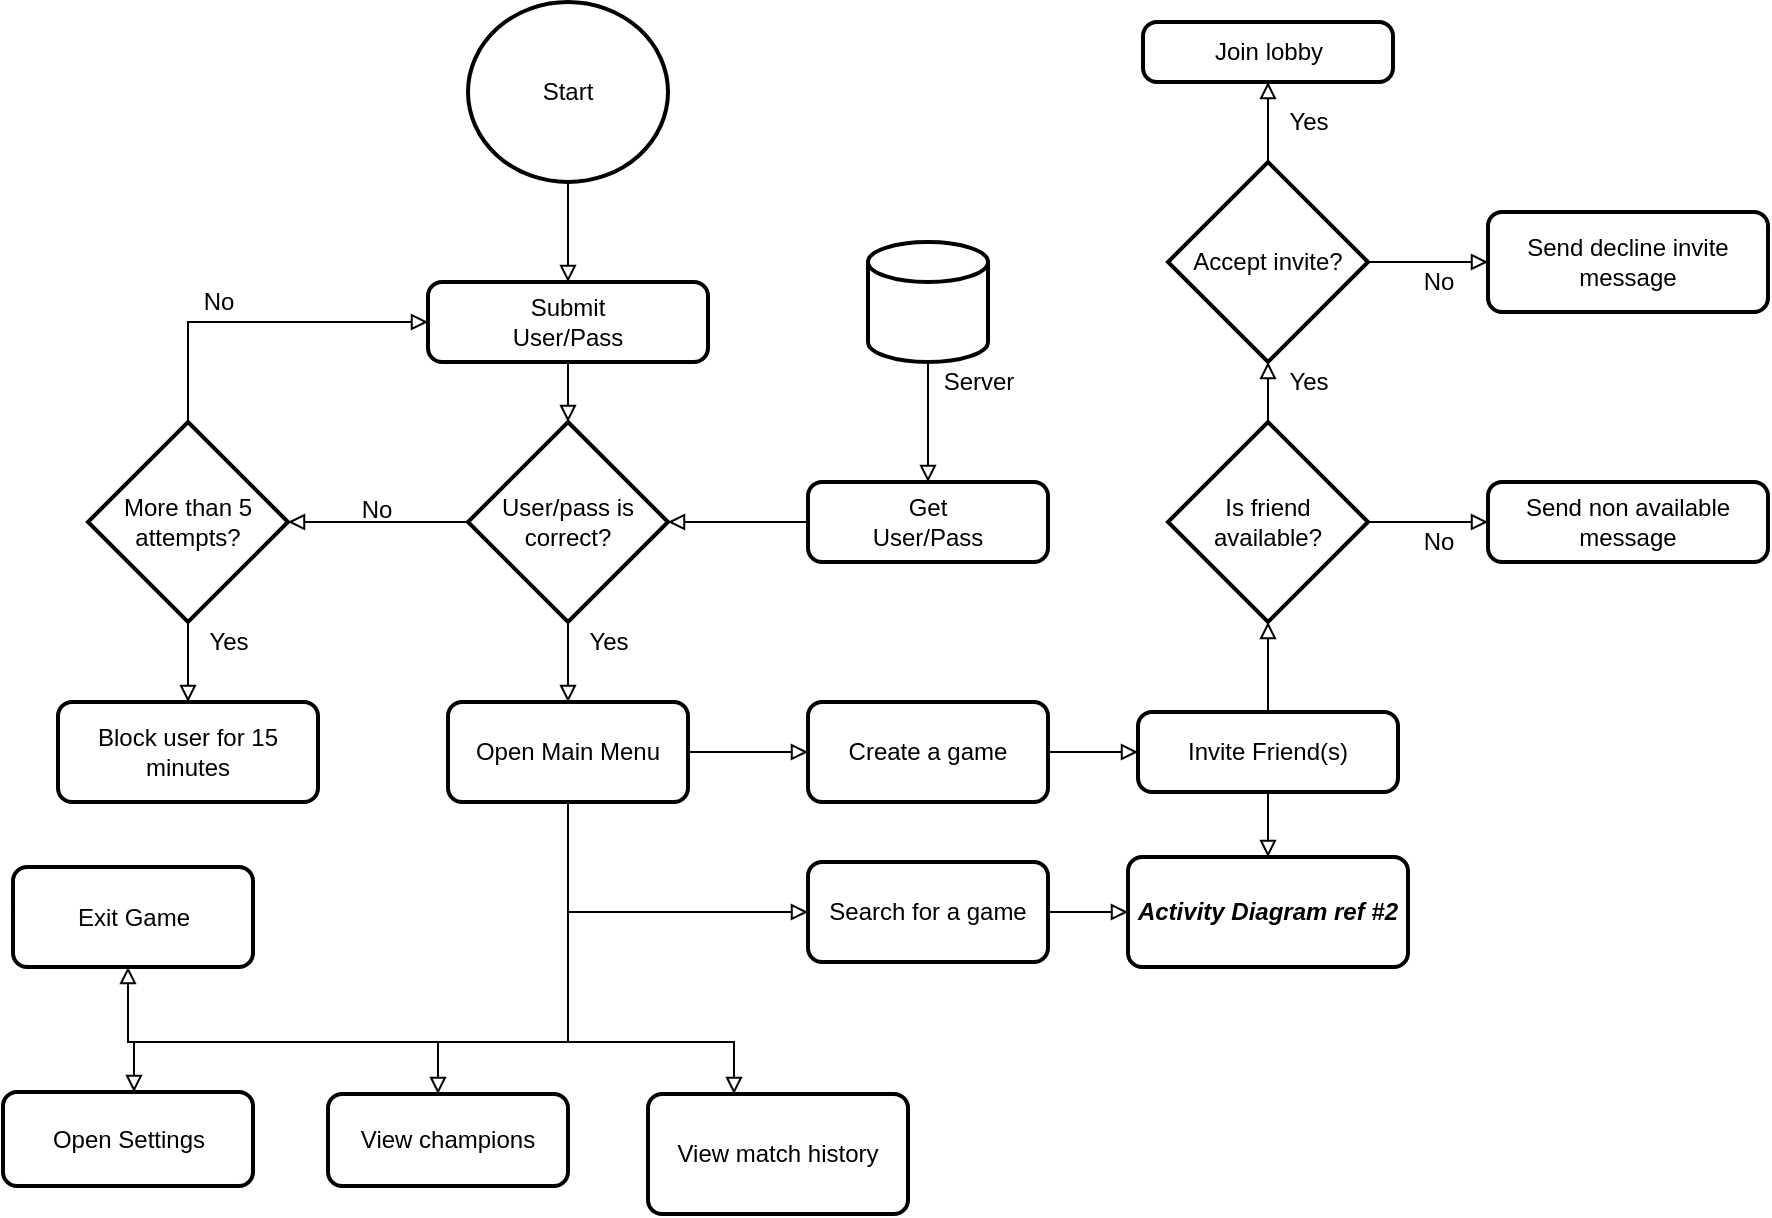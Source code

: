 <mxfile version="12.6.6" type="device"><diagram id="C5RBs43oDa-KdzZeNtuy" name="Page-1"><mxGraphModel dx="1422" dy="1963" grid="1" gridSize="10" guides="1" tooltips="1" connect="1" arrows="1" fold="1" page="1" pageScale="1" pageWidth="827" pageHeight="1169" math="0" shadow="0"><root><mxCell id="WIyWlLk6GJQsqaUBKTNV-0"/><mxCell id="WIyWlLk6GJQsqaUBKTNV-1" parent="WIyWlLk6GJQsqaUBKTNV-0"/><mxCell id="FzfJNvPEyeSeg-naQOEm-0" value="" style="strokeWidth=2;html=1;shape=mxgraph.flowchart.database;whiteSpace=wrap;" vertex="1" parent="WIyWlLk6GJQsqaUBKTNV-1"><mxGeometry x="480" y="90" width="60" height="60" as="geometry"/></mxCell><mxCell id="FzfJNvPEyeSeg-naQOEm-1" value="Server" style="text;html=1;align=center;verticalAlign=middle;resizable=0;points=[];autosize=1;" vertex="1" parent="WIyWlLk6GJQsqaUBKTNV-1"><mxGeometry x="510" y="150" width="50" height="20" as="geometry"/></mxCell><mxCell id="FzfJNvPEyeSeg-naQOEm-11" style="edgeStyle=orthogonalEdgeStyle;rounded=0;orthogonalLoop=1;jettySize=auto;html=1;exitX=0;exitY=0.5;exitDx=0;exitDy=0;exitPerimeter=0;entryX=1;entryY=0.5;entryDx=0;entryDy=0;entryPerimeter=0;endArrow=block;endFill=0;" edge="1" parent="WIyWlLk6GJQsqaUBKTNV-1" source="FzfJNvPEyeSeg-naQOEm-2" target="FzfJNvPEyeSeg-naQOEm-10"><mxGeometry relative="1" as="geometry"/></mxCell><mxCell id="FzfJNvPEyeSeg-naQOEm-20" style="edgeStyle=orthogonalEdgeStyle;rounded=0;orthogonalLoop=1;jettySize=auto;html=1;exitX=0.5;exitY=1;exitDx=0;exitDy=0;exitPerimeter=0;entryX=0.5;entryY=0;entryDx=0;entryDy=0;endArrow=block;endFill=0;" edge="1" parent="WIyWlLk6GJQsqaUBKTNV-1" source="FzfJNvPEyeSeg-naQOEm-2" target="FzfJNvPEyeSeg-naQOEm-19"><mxGeometry relative="1" as="geometry"/></mxCell><mxCell id="FzfJNvPEyeSeg-naQOEm-2" value="User/pass is&lt;br&gt;correct?" style="strokeWidth=2;html=1;shape=mxgraph.flowchart.decision;whiteSpace=wrap;" vertex="1" parent="WIyWlLk6GJQsqaUBKTNV-1"><mxGeometry x="280" y="180" width="100" height="100" as="geometry"/></mxCell><mxCell id="FzfJNvPEyeSeg-naQOEm-5" style="edgeStyle=orthogonalEdgeStyle;rounded=0;orthogonalLoop=1;jettySize=auto;html=1;exitX=0.5;exitY=1;exitDx=0;exitDy=0;entryX=0.5;entryY=0;entryDx=0;entryDy=0;entryPerimeter=0;endArrow=block;endFill=0;" edge="1" parent="WIyWlLk6GJQsqaUBKTNV-1" source="FzfJNvPEyeSeg-naQOEm-3" target="FzfJNvPEyeSeg-naQOEm-2"><mxGeometry relative="1" as="geometry"/></mxCell><mxCell id="FzfJNvPEyeSeg-naQOEm-3" value="Submit&lt;br&gt;User/Pass" style="rounded=1;whiteSpace=wrap;html=1;absoluteArcSize=1;arcSize=14;strokeWidth=2;" vertex="1" parent="WIyWlLk6GJQsqaUBKTNV-1"><mxGeometry x="260" y="110" width="140" height="40" as="geometry"/></mxCell><mxCell id="FzfJNvPEyeSeg-naQOEm-8" style="edgeStyle=orthogonalEdgeStyle;rounded=0;orthogonalLoop=1;jettySize=auto;html=1;exitX=0;exitY=0.5;exitDx=0;exitDy=0;endArrow=block;endFill=0;" edge="1" parent="WIyWlLk6GJQsqaUBKTNV-1" source="FzfJNvPEyeSeg-naQOEm-6" target="FzfJNvPEyeSeg-naQOEm-2"><mxGeometry relative="1" as="geometry"><mxPoint x="300" y="240" as="targetPoint"/></mxGeometry></mxCell><mxCell id="FzfJNvPEyeSeg-naQOEm-6" value="Get&lt;br&gt;User/Pass" style="rounded=1;whiteSpace=wrap;html=1;absoluteArcSize=1;arcSize=14;strokeWidth=2;" vertex="1" parent="WIyWlLk6GJQsqaUBKTNV-1"><mxGeometry x="450" y="210" width="120" height="40" as="geometry"/></mxCell><mxCell id="FzfJNvPEyeSeg-naQOEm-7" style="edgeStyle=orthogonalEdgeStyle;rounded=0;orthogonalLoop=1;jettySize=auto;html=1;endArrow=block;endFill=0;" edge="1" parent="WIyWlLk6GJQsqaUBKTNV-1" source="FzfJNvPEyeSeg-naQOEm-0" target="FzfJNvPEyeSeg-naQOEm-6"><mxGeometry relative="1" as="geometry"><mxPoint x="190" y="170" as="sourcePoint"/><mxPoint x="190" y="200" as="targetPoint"/><Array as="points"><mxPoint x="510" y="100"/></Array></mxGeometry></mxCell><mxCell id="FzfJNvPEyeSeg-naQOEm-13" style="edgeStyle=orthogonalEdgeStyle;rounded=0;orthogonalLoop=1;jettySize=auto;html=1;exitX=0.5;exitY=0;exitDx=0;exitDy=0;exitPerimeter=0;entryX=0;entryY=0.5;entryDx=0;entryDy=0;endArrow=block;endFill=0;" edge="1" parent="WIyWlLk6GJQsqaUBKTNV-1" source="FzfJNvPEyeSeg-naQOEm-10" target="FzfJNvPEyeSeg-naQOEm-3"><mxGeometry relative="1" as="geometry"/></mxCell><mxCell id="FzfJNvPEyeSeg-naQOEm-16" style="edgeStyle=orthogonalEdgeStyle;rounded=0;orthogonalLoop=1;jettySize=auto;html=1;exitX=0.5;exitY=1;exitDx=0;exitDy=0;exitPerimeter=0;endArrow=block;endFill=0;" edge="1" parent="WIyWlLk6GJQsqaUBKTNV-1" source="FzfJNvPEyeSeg-naQOEm-10" target="FzfJNvPEyeSeg-naQOEm-17"><mxGeometry relative="1" as="geometry"><mxPoint x="140" y="320" as="targetPoint"/></mxGeometry></mxCell><mxCell id="FzfJNvPEyeSeg-naQOEm-10" value="More than 5 attempts?" style="strokeWidth=2;html=1;shape=mxgraph.flowchart.decision;whiteSpace=wrap;" vertex="1" parent="WIyWlLk6GJQsqaUBKTNV-1"><mxGeometry x="90" y="180" width="100" height="100" as="geometry"/></mxCell><mxCell id="FzfJNvPEyeSeg-naQOEm-12" value="No" style="text;html=1;align=center;verticalAlign=middle;resizable=0;points=[];autosize=1;" vertex="1" parent="WIyWlLk6GJQsqaUBKTNV-1"><mxGeometry x="219" y="214" width="30" height="20" as="geometry"/></mxCell><mxCell id="FzfJNvPEyeSeg-naQOEm-14" value="No" style="text;html=1;align=center;verticalAlign=middle;resizable=0;points=[];autosize=1;" vertex="1" parent="WIyWlLk6GJQsqaUBKTNV-1"><mxGeometry x="140" y="110" width="30" height="20" as="geometry"/></mxCell><mxCell id="FzfJNvPEyeSeg-naQOEm-17" value="Block user for 15 minutes" style="rounded=1;whiteSpace=wrap;html=1;absoluteArcSize=1;arcSize=14;strokeWidth=2;" vertex="1" parent="WIyWlLk6GJQsqaUBKTNV-1"><mxGeometry x="75" y="320" width="130" height="50" as="geometry"/></mxCell><mxCell id="FzfJNvPEyeSeg-naQOEm-18" value="Yes" style="text;html=1;align=center;verticalAlign=middle;resizable=0;points=[];autosize=1;" vertex="1" parent="WIyWlLk6GJQsqaUBKTNV-1"><mxGeometry x="140" y="280" width="40" height="20" as="geometry"/></mxCell><mxCell id="FzfJNvPEyeSeg-naQOEm-23" style="edgeStyle=orthogonalEdgeStyle;rounded=0;orthogonalLoop=1;jettySize=auto;html=1;exitX=1;exitY=0.5;exitDx=0;exitDy=0;endArrow=block;endFill=0;" edge="1" parent="WIyWlLk6GJQsqaUBKTNV-1" source="FzfJNvPEyeSeg-naQOEm-19" target="FzfJNvPEyeSeg-naQOEm-22"><mxGeometry relative="1" as="geometry"/></mxCell><mxCell id="FzfJNvPEyeSeg-naQOEm-25" style="edgeStyle=orthogonalEdgeStyle;rounded=0;orthogonalLoop=1;jettySize=auto;html=1;exitX=0.5;exitY=1;exitDx=0;exitDy=0;entryX=0;entryY=0.5;entryDx=0;entryDy=0;endArrow=block;endFill=0;" edge="1" parent="WIyWlLk6GJQsqaUBKTNV-1" source="FzfJNvPEyeSeg-naQOEm-19" target="FzfJNvPEyeSeg-naQOEm-24"><mxGeometry relative="1" as="geometry"/></mxCell><mxCell id="FzfJNvPEyeSeg-naQOEm-53" style="edgeStyle=orthogonalEdgeStyle;rounded=0;orthogonalLoop=1;jettySize=auto;html=1;exitX=0.5;exitY=1;exitDx=0;exitDy=0;endArrow=block;endFill=0;" edge="1" parent="WIyWlLk6GJQsqaUBKTNV-1" source="FzfJNvPEyeSeg-naQOEm-19" target="FzfJNvPEyeSeg-naQOEm-52"><mxGeometry relative="1" as="geometry"><Array as="points"><mxPoint x="330" y="490"/><mxPoint x="113" y="490"/></Array></mxGeometry></mxCell><mxCell id="FzfJNvPEyeSeg-naQOEm-55" style="edgeStyle=orthogonalEdgeStyle;rounded=0;orthogonalLoop=1;jettySize=auto;html=1;exitX=0.5;exitY=1;exitDx=0;exitDy=0;endArrow=block;endFill=0;" edge="1" parent="WIyWlLk6GJQsqaUBKTNV-1" source="FzfJNvPEyeSeg-naQOEm-19" target="FzfJNvPEyeSeg-naQOEm-54"><mxGeometry relative="1" as="geometry"><Array as="points"><mxPoint x="330" y="490"/><mxPoint x="110" y="490"/></Array></mxGeometry></mxCell><mxCell id="FzfJNvPEyeSeg-naQOEm-57" style="edgeStyle=orthogonalEdgeStyle;rounded=0;orthogonalLoop=1;jettySize=auto;html=1;exitX=0.5;exitY=1;exitDx=0;exitDy=0;endArrow=block;endFill=0;" edge="1" parent="WIyWlLk6GJQsqaUBKTNV-1" source="FzfJNvPEyeSeg-naQOEm-19" target="FzfJNvPEyeSeg-naQOEm-56"><mxGeometry relative="1" as="geometry"><Array as="points"><mxPoint x="330" y="490"/><mxPoint x="265" y="490"/></Array></mxGeometry></mxCell><mxCell id="FzfJNvPEyeSeg-naQOEm-59" style="edgeStyle=orthogonalEdgeStyle;rounded=0;orthogonalLoop=1;jettySize=auto;html=1;exitX=0.5;exitY=1;exitDx=0;exitDy=0;endArrow=block;endFill=0;" edge="1" parent="WIyWlLk6GJQsqaUBKTNV-1" source="FzfJNvPEyeSeg-naQOEm-19" target="FzfJNvPEyeSeg-naQOEm-58"><mxGeometry relative="1" as="geometry"><Array as="points"><mxPoint x="330" y="490"/><mxPoint x="413" y="490"/></Array></mxGeometry></mxCell><mxCell id="FzfJNvPEyeSeg-naQOEm-19" value="Open Main Menu" style="rounded=1;whiteSpace=wrap;html=1;absoluteArcSize=1;arcSize=14;strokeWidth=2;" vertex="1" parent="WIyWlLk6GJQsqaUBKTNV-1"><mxGeometry x="270" y="320" width="120" height="50" as="geometry"/></mxCell><mxCell id="FzfJNvPEyeSeg-naQOEm-21" value="Yes" style="text;html=1;align=center;verticalAlign=middle;resizable=0;points=[];autosize=1;" vertex="1" parent="WIyWlLk6GJQsqaUBKTNV-1"><mxGeometry x="330" y="280" width="40" height="20" as="geometry"/></mxCell><mxCell id="FzfJNvPEyeSeg-naQOEm-30" style="edgeStyle=orthogonalEdgeStyle;rounded=0;orthogonalLoop=1;jettySize=auto;html=1;exitX=1;exitY=0.5;exitDx=0;exitDy=0;endArrow=block;endFill=0;" edge="1" parent="WIyWlLk6GJQsqaUBKTNV-1" source="FzfJNvPEyeSeg-naQOEm-22" target="FzfJNvPEyeSeg-naQOEm-29"><mxGeometry relative="1" as="geometry"/></mxCell><mxCell id="FzfJNvPEyeSeg-naQOEm-22" value="Create a game" style="rounded=1;whiteSpace=wrap;html=1;absoluteArcSize=1;arcSize=14;strokeWidth=2;" vertex="1" parent="WIyWlLk6GJQsqaUBKTNV-1"><mxGeometry x="450" y="320" width="120" height="50" as="geometry"/></mxCell><mxCell id="FzfJNvPEyeSeg-naQOEm-26" style="edgeStyle=orthogonalEdgeStyle;rounded=0;orthogonalLoop=1;jettySize=auto;html=1;exitX=1;exitY=0.5;exitDx=0;exitDy=0;endArrow=block;endFill=0;" edge="1" parent="WIyWlLk6GJQsqaUBKTNV-1" source="FzfJNvPEyeSeg-naQOEm-24" target="FzfJNvPEyeSeg-naQOEm-27"><mxGeometry relative="1" as="geometry"><mxPoint x="610" y="425" as="targetPoint"/></mxGeometry></mxCell><mxCell id="FzfJNvPEyeSeg-naQOEm-24" value="Search for a game" style="rounded=1;whiteSpace=wrap;html=1;absoluteArcSize=1;arcSize=14;strokeWidth=2;" vertex="1" parent="WIyWlLk6GJQsqaUBKTNV-1"><mxGeometry x="450" y="400" width="120" height="50" as="geometry"/></mxCell><mxCell id="FzfJNvPEyeSeg-naQOEm-27" value="&lt;b&gt;&lt;i&gt;Activity Diagram ref #2&lt;/i&gt;&lt;/b&gt;" style="rounded=1;whiteSpace=wrap;html=1;absoluteArcSize=1;arcSize=14;strokeWidth=2;" vertex="1" parent="WIyWlLk6GJQsqaUBKTNV-1"><mxGeometry x="610" y="397.5" width="140" height="55" as="geometry"/></mxCell><mxCell id="FzfJNvPEyeSeg-naQOEm-32" style="edgeStyle=orthogonalEdgeStyle;rounded=0;orthogonalLoop=1;jettySize=auto;html=1;exitX=0.5;exitY=0;exitDx=0;exitDy=0;endArrow=block;endFill=0;" edge="1" parent="WIyWlLk6GJQsqaUBKTNV-1" source="FzfJNvPEyeSeg-naQOEm-29" target="FzfJNvPEyeSeg-naQOEm-31"><mxGeometry relative="1" as="geometry"/></mxCell><mxCell id="FzfJNvPEyeSeg-naQOEm-44" style="edgeStyle=orthogonalEdgeStyle;rounded=0;orthogonalLoop=1;jettySize=auto;html=1;exitX=0.5;exitY=1;exitDx=0;exitDy=0;endArrow=block;endFill=0;" edge="1" parent="WIyWlLk6GJQsqaUBKTNV-1" source="FzfJNvPEyeSeg-naQOEm-29" target="FzfJNvPEyeSeg-naQOEm-27"><mxGeometry relative="1" as="geometry"/></mxCell><mxCell id="FzfJNvPEyeSeg-naQOEm-29" value="Invite Friend(s)" style="rounded=1;whiteSpace=wrap;html=1;absoluteArcSize=1;arcSize=14;strokeWidth=2;" vertex="1" parent="WIyWlLk6GJQsqaUBKTNV-1"><mxGeometry x="615" y="325" width="130" height="40" as="geometry"/></mxCell><mxCell id="FzfJNvPEyeSeg-naQOEm-35" value="" style="edgeStyle=orthogonalEdgeStyle;rounded=0;orthogonalLoop=1;jettySize=auto;html=1;endArrow=block;endFill=0;" edge="1" parent="WIyWlLk6GJQsqaUBKTNV-1" source="FzfJNvPEyeSeg-naQOEm-31" target="FzfJNvPEyeSeg-naQOEm-34"><mxGeometry relative="1" as="geometry"/></mxCell><mxCell id="FzfJNvPEyeSeg-naQOEm-47" style="edgeStyle=orthogonalEdgeStyle;rounded=0;orthogonalLoop=1;jettySize=auto;html=1;exitX=1;exitY=0.5;exitDx=0;exitDy=0;exitPerimeter=0;endArrow=block;endFill=0;" edge="1" parent="WIyWlLk6GJQsqaUBKTNV-1" source="FzfJNvPEyeSeg-naQOEm-31" target="FzfJNvPEyeSeg-naQOEm-46"><mxGeometry relative="1" as="geometry"/></mxCell><mxCell id="FzfJNvPEyeSeg-naQOEm-31" value="Is friend available?" style="strokeWidth=2;html=1;shape=mxgraph.flowchart.decision;whiteSpace=wrap;" vertex="1" parent="WIyWlLk6GJQsqaUBKTNV-1"><mxGeometry x="630" y="180" width="100" height="100" as="geometry"/></mxCell><mxCell id="FzfJNvPEyeSeg-naQOEm-36" style="edgeStyle=orthogonalEdgeStyle;rounded=0;orthogonalLoop=1;jettySize=auto;html=1;exitX=0.5;exitY=0;exitDx=0;exitDy=0;exitPerimeter=0;endArrow=block;endFill=0;" edge="1" parent="WIyWlLk6GJQsqaUBKTNV-1" source="FzfJNvPEyeSeg-naQOEm-34" target="FzfJNvPEyeSeg-naQOEm-37"><mxGeometry relative="1" as="geometry"><mxPoint x="675" as="targetPoint"/></mxGeometry></mxCell><mxCell id="FzfJNvPEyeSeg-naQOEm-50" style="edgeStyle=orthogonalEdgeStyle;rounded=0;orthogonalLoop=1;jettySize=auto;html=1;exitX=1;exitY=0.5;exitDx=0;exitDy=0;exitPerimeter=0;endArrow=block;endFill=0;" edge="1" parent="WIyWlLk6GJQsqaUBKTNV-1" source="FzfJNvPEyeSeg-naQOEm-34" target="FzfJNvPEyeSeg-naQOEm-49"><mxGeometry relative="1" as="geometry"/></mxCell><mxCell id="FzfJNvPEyeSeg-naQOEm-34" value="Accept invite?" style="strokeWidth=2;html=1;shape=mxgraph.flowchart.decision;whiteSpace=wrap;" vertex="1" parent="WIyWlLk6GJQsqaUBKTNV-1"><mxGeometry x="630" y="50" width="100" height="100" as="geometry"/></mxCell><mxCell id="FzfJNvPEyeSeg-naQOEm-37" value="Join lobby" style="rounded=1;whiteSpace=wrap;html=1;absoluteArcSize=1;arcSize=14;strokeWidth=2;" vertex="1" parent="WIyWlLk6GJQsqaUBKTNV-1"><mxGeometry x="617.5" y="-20" width="125" height="30" as="geometry"/></mxCell><mxCell id="FzfJNvPEyeSeg-naQOEm-38" value="Yes" style="text;html=1;align=center;verticalAlign=middle;resizable=0;points=[];autosize=1;" vertex="1" parent="WIyWlLk6GJQsqaUBKTNV-1"><mxGeometry x="680" y="20" width="40" height="20" as="geometry"/></mxCell><mxCell id="FzfJNvPEyeSeg-naQOEm-42" value="Yes" style="text;html=1;align=center;verticalAlign=middle;resizable=0;points=[];autosize=1;" vertex="1" parent="WIyWlLk6GJQsqaUBKTNV-1"><mxGeometry x="680" y="150" width="40" height="20" as="geometry"/></mxCell><mxCell id="FzfJNvPEyeSeg-naQOEm-46" value="Send non available message" style="rounded=1;whiteSpace=wrap;html=1;absoluteArcSize=1;arcSize=14;strokeWidth=2;" vertex="1" parent="WIyWlLk6GJQsqaUBKTNV-1"><mxGeometry x="790" y="210" width="140" height="40" as="geometry"/></mxCell><mxCell id="FzfJNvPEyeSeg-naQOEm-48" value="No" style="text;html=1;align=center;verticalAlign=middle;resizable=0;points=[];autosize=1;" vertex="1" parent="WIyWlLk6GJQsqaUBKTNV-1"><mxGeometry x="750" y="230" width="30" height="20" as="geometry"/></mxCell><mxCell id="FzfJNvPEyeSeg-naQOEm-49" value="Send decline invite message" style="rounded=1;whiteSpace=wrap;html=1;absoluteArcSize=1;arcSize=14;strokeWidth=2;" vertex="1" parent="WIyWlLk6GJQsqaUBKTNV-1"><mxGeometry x="790" y="75" width="140" height="50" as="geometry"/></mxCell><mxCell id="FzfJNvPEyeSeg-naQOEm-51" value="No" style="text;html=1;align=center;verticalAlign=middle;resizable=0;points=[];autosize=1;" vertex="1" parent="WIyWlLk6GJQsqaUBKTNV-1"><mxGeometry x="750" y="100" width="30" height="20" as="geometry"/></mxCell><mxCell id="FzfJNvPEyeSeg-naQOEm-52" value="Open Settings" style="rounded=1;whiteSpace=wrap;html=1;absoluteArcSize=1;arcSize=14;strokeWidth=2;" vertex="1" parent="WIyWlLk6GJQsqaUBKTNV-1"><mxGeometry x="47.5" y="515" width="125" height="47" as="geometry"/></mxCell><mxCell id="FzfJNvPEyeSeg-naQOEm-54" value="Exit Game" style="rounded=1;whiteSpace=wrap;html=1;absoluteArcSize=1;arcSize=14;strokeWidth=2;" vertex="1" parent="WIyWlLk6GJQsqaUBKTNV-1"><mxGeometry x="52.5" y="402.5" width="120" height="50" as="geometry"/></mxCell><mxCell id="FzfJNvPEyeSeg-naQOEm-56" value="View champions" style="rounded=1;whiteSpace=wrap;html=1;absoluteArcSize=1;arcSize=14;strokeWidth=2;" vertex="1" parent="WIyWlLk6GJQsqaUBKTNV-1"><mxGeometry x="210" y="516" width="120" height="46" as="geometry"/></mxCell><mxCell id="FzfJNvPEyeSeg-naQOEm-58" value="View match history" style="rounded=1;whiteSpace=wrap;html=1;absoluteArcSize=1;arcSize=14;strokeWidth=2;" vertex="1" parent="WIyWlLk6GJQsqaUBKTNV-1"><mxGeometry x="370" y="516" width="130" height="60" as="geometry"/></mxCell><mxCell id="FzfJNvPEyeSeg-naQOEm-61" style="edgeStyle=orthogonalEdgeStyle;rounded=0;orthogonalLoop=1;jettySize=auto;html=1;endArrow=block;endFill=0;" edge="1" parent="WIyWlLk6GJQsqaUBKTNV-1" source="FzfJNvPEyeSeg-naQOEm-60" target="FzfJNvPEyeSeg-naQOEm-3"><mxGeometry relative="1" as="geometry"/></mxCell><mxCell id="FzfJNvPEyeSeg-naQOEm-60" value="Start" style="strokeWidth=2;html=1;shape=mxgraph.flowchart.start_2;whiteSpace=wrap;" vertex="1" parent="WIyWlLk6GJQsqaUBKTNV-1"><mxGeometry x="280" y="-30" width="100" height="90" as="geometry"/></mxCell></root></mxGraphModel></diagram></mxfile>